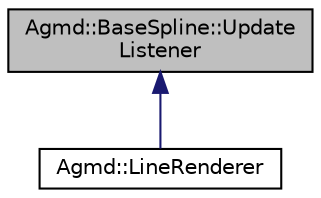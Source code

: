 digraph "Agmd::BaseSpline::UpdateListener"
{
  edge [fontname="Helvetica",fontsize="10",labelfontname="Helvetica",labelfontsize="10"];
  node [fontname="Helvetica",fontsize="10",shape=record];
  Node1 [label="Agmd::BaseSpline::Update\lListener",height=0.2,width=0.4,color="black", fillcolor="grey75", style="filled" fontcolor="black"];
  Node1 -> Node2 [dir="back",color="midnightblue",fontsize="10",style="solid"];
  Node2 [label="Agmd::LineRenderer",height=0.2,width=0.4,color="black", fillcolor="white", style="filled",URL="$class_agmd_1_1_line_renderer.html"];
}
